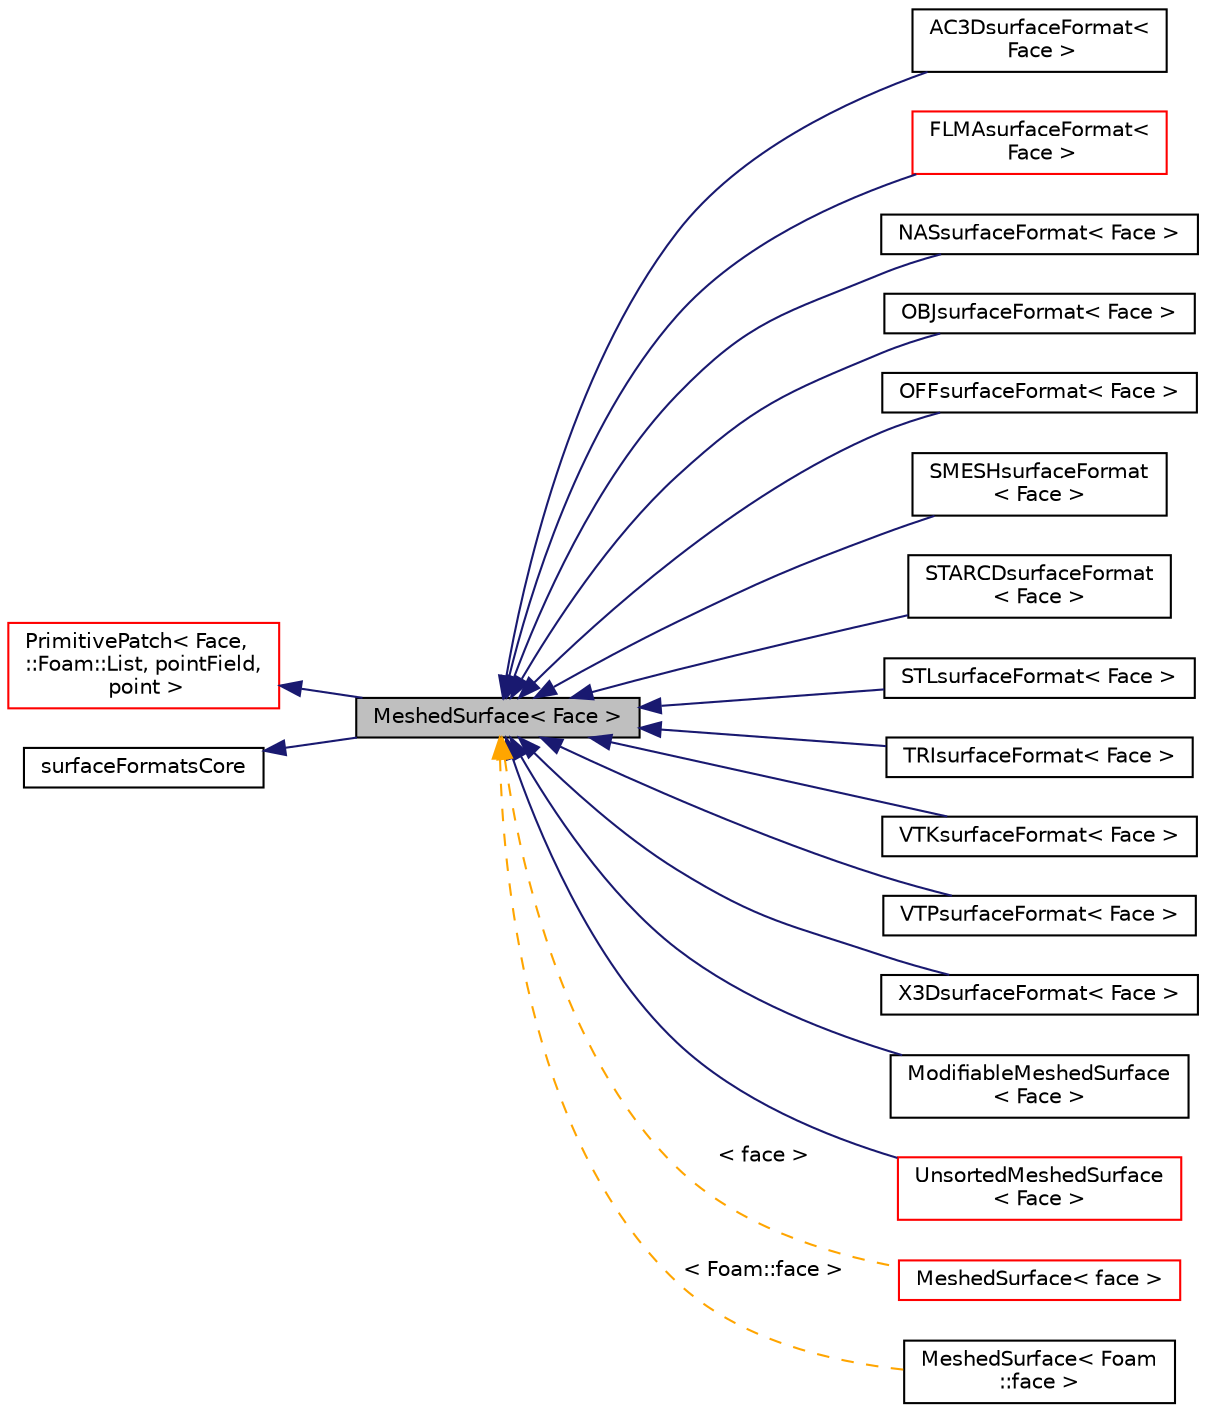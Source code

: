 digraph "MeshedSurface&lt; Face &gt;"
{
  bgcolor="transparent";
  edge [fontname="Helvetica",fontsize="10",labelfontname="Helvetica",labelfontsize="10"];
  node [fontname="Helvetica",fontsize="10",shape=record];
  rankdir="LR";
  Node1 [label="MeshedSurface\< Face \>",height=0.2,width=0.4,color="black", fillcolor="grey75", style="filled" fontcolor="black"];
  Node2 -> Node1 [dir="back",color="midnightblue",fontsize="10",style="solid",fontname="Helvetica"];
  Node2 [label="PrimitivePatch\< Face,\l::Foam::List, pointField,\l point \>",height=0.2,width=0.4,color="red",URL="$classFoam_1_1PrimitivePatch.html"];
  Node3 -> Node1 [dir="back",color="midnightblue",fontsize="10",style="solid",fontname="Helvetica"];
  Node3 [label="surfaceFormatsCore",height=0.2,width=0.4,color="black",URL="$classFoam_1_1fileFormats_1_1surfaceFormatsCore.html",tooltip="A collection of helper functions for reading/writing surface formats. "];
  Node1 -> Node4 [dir="back",color="midnightblue",fontsize="10",style="solid",fontname="Helvetica"];
  Node4 [label="AC3DsurfaceFormat\<\l Face \>",height=0.2,width=0.4,color="black",URL="$classFoam_1_1fileFormats_1_1AC3DsurfaceFormat.html",tooltip="Read/write AC3D format. "];
  Node1 -> Node5 [dir="back",color="midnightblue",fontsize="10",style="solid",fontname="Helvetica"];
  Node5 [label="FLMAsurfaceFormat\<\l Face \>",height=0.2,width=0.4,color="red",URL="$classFoam_1_1fileFormats_1_1FLMAsurfaceFormat.html",tooltip="Provide a means of writing AVL/FIRE FLMA format. "];
  Node1 -> Node6 [dir="back",color="midnightblue",fontsize="10",style="solid",fontname="Helvetica"];
  Node6 [label="NASsurfaceFormat\< Face \>",height=0.2,width=0.4,color="black",URL="$classFoam_1_1fileFormats_1_1NASsurfaceFormat.html",tooltip="Nastran surface reader. "];
  Node1 -> Node7 [dir="back",color="midnightblue",fontsize="10",style="solid",fontname="Helvetica"];
  Node7 [label="OBJsurfaceFormat\< Face \>",height=0.2,width=0.4,color="black",URL="$classFoam_1_1fileFormats_1_1OBJsurfaceFormat.html",tooltip="Read/write Alias/Wavefront OBJ format. "];
  Node1 -> Node8 [dir="back",color="midnightblue",fontsize="10",style="solid",fontname="Helvetica"];
  Node8 [label="OFFsurfaceFormat\< Face \>",height=0.2,width=0.4,color="black",URL="$classFoam_1_1fileFormats_1_1OFFsurfaceFormat.html",tooltip="Read/write Geomview OFF polyList format. "];
  Node1 -> Node9 [dir="back",color="midnightblue",fontsize="10",style="solid",fontname="Helvetica"];
  Node9 [label="SMESHsurfaceFormat\l\< Face \>",height=0.2,width=0.4,color="black",URL="$classFoam_1_1fileFormats_1_1SMESHsurfaceFormat.html",tooltip="Write tetgen SMESH format. "];
  Node1 -> Node10 [dir="back",color="midnightblue",fontsize="10",style="solid",fontname="Helvetica"];
  Node10 [label="STARCDsurfaceFormat\l\< Face \>",height=0.2,width=0.4,color="black",URL="$classFoam_1_1fileFormats_1_1STARCDsurfaceFormat.html",tooltip="Read/write the surface shells from PROSTAR vrt/cel files. "];
  Node1 -> Node11 [dir="back",color="midnightblue",fontsize="10",style="solid",fontname="Helvetica"];
  Node11 [label="STLsurfaceFormat\< Face \>",height=0.2,width=0.4,color="black",URL="$classFoam_1_1fileFormats_1_1STLsurfaceFormat.html",tooltip="Provide a means of reading/writing STL files (ASCII and BINARY). "];
  Node1 -> Node12 [dir="back",color="midnightblue",fontsize="10",style="solid",fontname="Helvetica"];
  Node12 [label="TRIsurfaceFormat\< Face \>",height=0.2,width=0.4,color="black",URL="$classFoam_1_1fileFormats_1_1TRIsurfaceFormat.html",tooltip="Provide a means of reading/writing .tri format. "];
  Node1 -> Node13 [dir="back",color="midnightblue",fontsize="10",style="solid",fontname="Helvetica"];
  Node13 [label="VTKsurfaceFormat\< Face \>",height=0.2,width=0.4,color="black",URL="$classFoam_1_1fileFormats_1_1VTKsurfaceFormat.html",tooltip="Read/write VTK legacy format (ASCII) for surfaces. "];
  Node1 -> Node14 [dir="back",color="midnightblue",fontsize="10",style="solid",fontname="Helvetica"];
  Node14 [label="VTPsurfaceFormat\< Face \>",height=0.2,width=0.4,color="black",URL="$classFoam_1_1fileFormats_1_1VTPsurfaceFormat.html",tooltip="Write surfaces in VTP (xml) format. The default format is INLINE_BASE64. "];
  Node1 -> Node15 [dir="back",color="midnightblue",fontsize="10",style="solid",fontname="Helvetica"];
  Node15 [label="X3DsurfaceFormat\< Face \>",height=0.2,width=0.4,color="black",URL="$classFoam_1_1fileFormats_1_1X3DsurfaceFormat.html",tooltip="Provide a means of writing x3d format. "];
  Node1 -> Node16 [dir="back",color="midnightblue",fontsize="10",style="solid",fontname="Helvetica"];
  Node16 [label="ModifiableMeshedSurface\l\< Face \>",height=0.2,width=0.4,color="black",URL="$classFoam_1_1ModifiableMeshedSurface.html",tooltip="A special purpose MeshedSurface that exposes the stored values for direct modification. "];
  Node1 -> Node17 [dir="back",color="midnightblue",fontsize="10",style="solid",fontname="Helvetica"];
  Node17 [label="UnsortedMeshedSurface\l\< Face \>",height=0.2,width=0.4,color="red",URL="$classFoam_1_1UnsortedMeshedSurface.html",tooltip="A surface geometry mesh, in which the surface zone information is conveyed by the &#39;zoneId&#39; associated..."];
  Node1 -> Node18 [dir="back",color="orange",fontsize="10",style="dashed",label=" \< face \>" ,fontname="Helvetica"];
  Node18 [label="MeshedSurface\< face \>",height=0.2,width=0.4,color="red",URL="$classFoam_1_1MeshedSurface.html"];
  Node1 -> Node19 [dir="back",color="orange",fontsize="10",style="dashed",label=" \< Foam::face \>" ,fontname="Helvetica"];
  Node19 [label="MeshedSurface\< Foam\l::face \>",height=0.2,width=0.4,color="black",URL="$classFoam_1_1MeshedSurface.html"];
}
